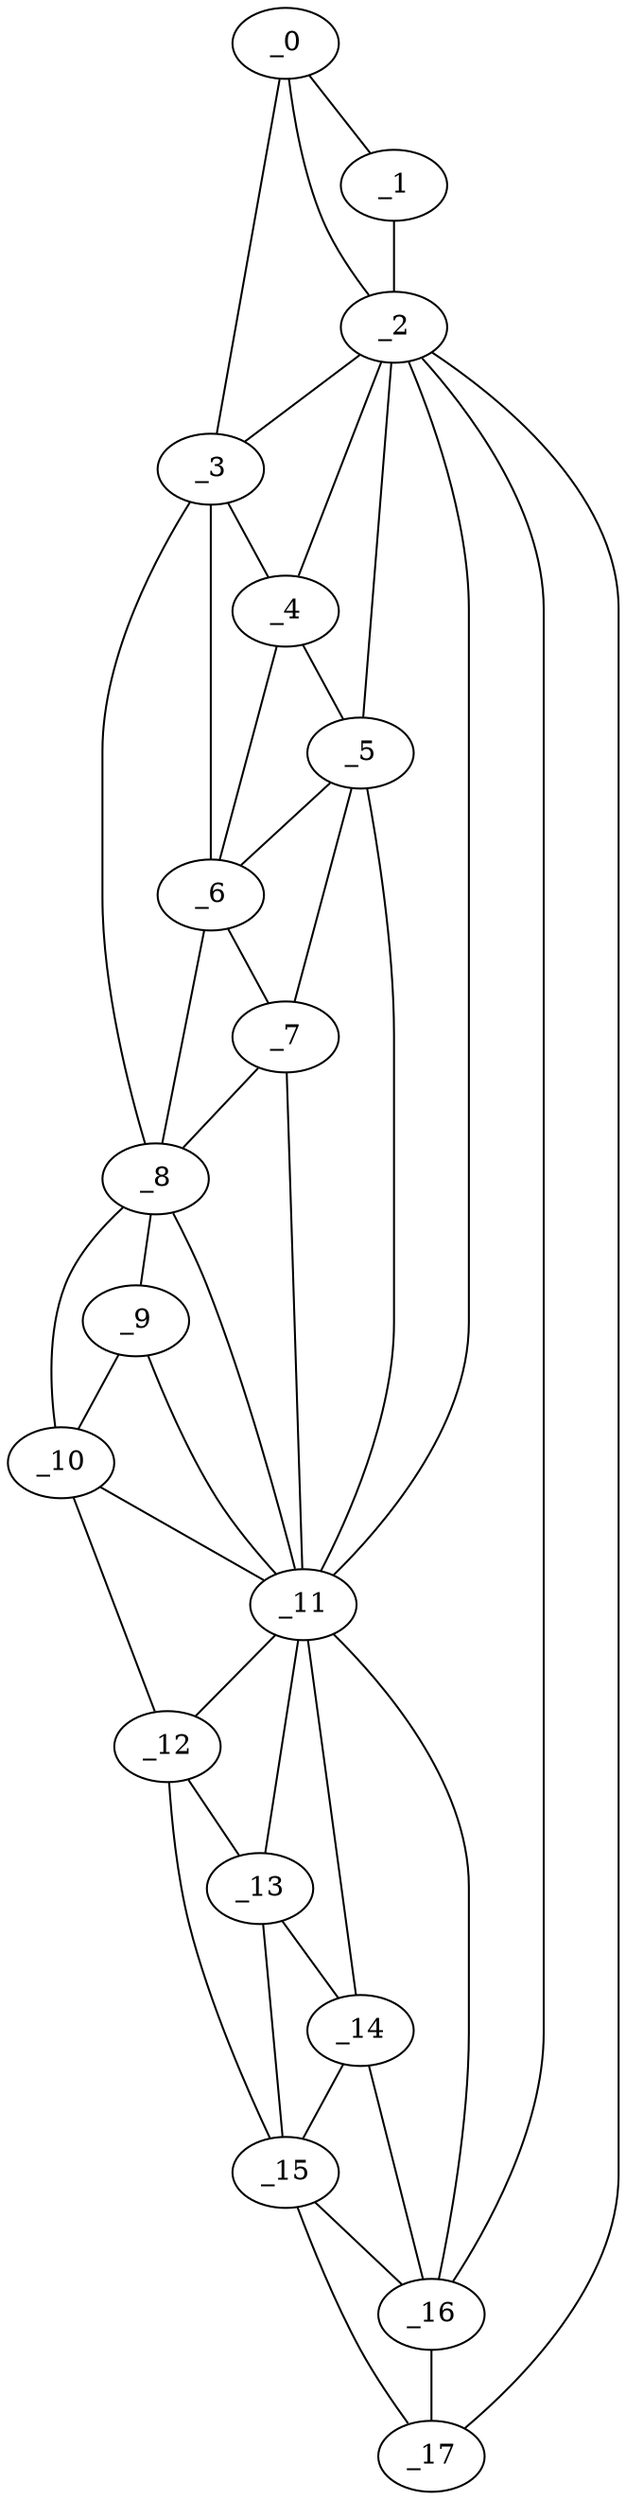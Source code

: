 graph "obj78__215.gxl" {
	_0	 [x=5,
		y=53];
	_1	 [x=5,
		y=62];
	_0 -- _1	 [valence=1];
	_2	 [x=15,
		y=65];
	_0 -- _2	 [valence=1];
	_3	 [x=17,
		y=47];
	_0 -- _3	 [valence=1];
	_1 -- _2	 [valence=1];
	_2 -- _3	 [valence=2];
	_4	 [x=24,
		y=50];
	_2 -- _4	 [valence=1];
	_5	 [x=27,
		y=55];
	_2 -- _5	 [valence=2];
	_11	 [x=66,
		y=63];
	_2 -- _11	 [valence=2];
	_16	 [x=113,
		y=74];
	_2 -- _16	 [valence=2];
	_17	 [x=126,
		y=79];
	_2 -- _17	 [valence=1];
	_3 -- _4	 [valence=2];
	_6	 [x=33,
		y=46];
	_3 -- _6	 [valence=1];
	_8	 [x=44,
		y=39];
	_3 -- _8	 [valence=1];
	_4 -- _5	 [valence=1];
	_4 -- _6	 [valence=2];
	_5 -- _6	 [valence=2];
	_7	 [x=41,
		y=42];
	_5 -- _7	 [valence=2];
	_5 -- _11	 [valence=2];
	_6 -- _7	 [valence=2];
	_6 -- _8	 [valence=2];
	_7 -- _8	 [valence=2];
	_7 -- _11	 [valence=2];
	_9	 [x=58,
		y=36];
	_8 -- _9	 [valence=2];
	_10	 [x=65,
		y=34];
	_8 -- _10	 [valence=1];
	_8 -- _11	 [valence=2];
	_9 -- _10	 [valence=1];
	_9 -- _11	 [valence=2];
	_10 -- _11	 [valence=2];
	_12	 [x=81,
		y=39];
	_10 -- _12	 [valence=1];
	_11 -- _12	 [valence=1];
	_13	 [x=89,
		y=54];
	_11 -- _13	 [valence=2];
	_14	 [x=99,
		y=66];
	_11 -- _14	 [valence=1];
	_11 -- _16	 [valence=2];
	_12 -- _13	 [valence=1];
	_15	 [x=109,
		y=62];
	_12 -- _15	 [valence=1];
	_13 -- _14	 [valence=1];
	_13 -- _15	 [valence=2];
	_14 -- _15	 [valence=2];
	_14 -- _16	 [valence=2];
	_15 -- _16	 [valence=1];
	_15 -- _17	 [valence=1];
	_16 -- _17	 [valence=2];
}

